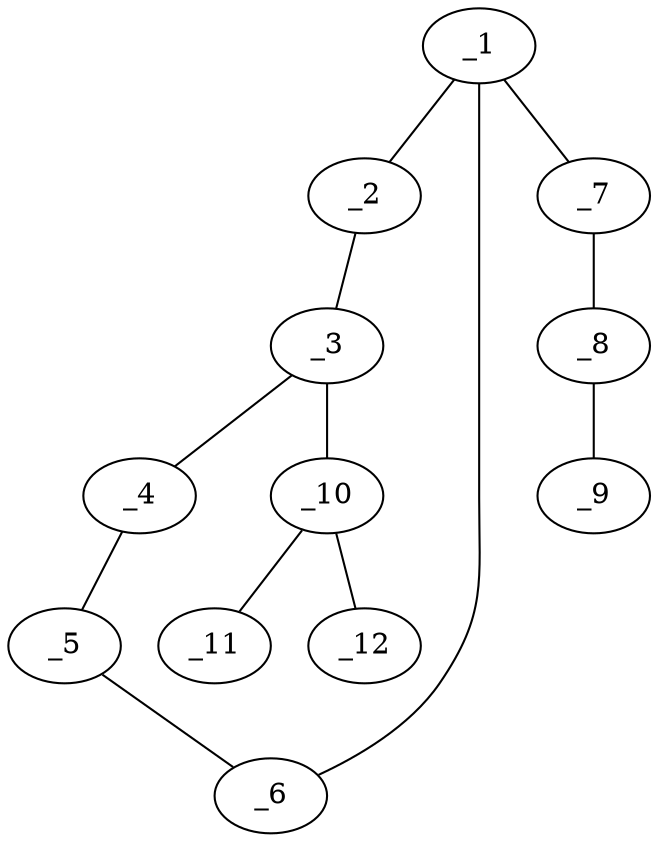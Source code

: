 graph molid651217 {
	_1	 [charge=0,
		chem=1,
		symbol="C  ",
		x="3.7321",
		y="-0.5"];
	_2	 [charge=0,
		chem=1,
		symbol="C  ",
		x="3.7321",
		y="0.5"];
	_1 -- _2	 [valence=1];
	_6	 [charge=0,
		chem=1,
		symbol="C  ",
		x="4.5981",
		y="-1"];
	_1 -- _6	 [valence=2];
	_7	 [charge=0,
		chem=4,
		symbol="N  ",
		x="2.866",
		y="-1"];
	_1 -- _7	 [valence=1];
	_3	 [charge=0,
		chem=1,
		symbol="C  ",
		x="4.5981",
		y=1];
	_2 -- _3	 [valence=2];
	_4	 [charge=0,
		chem=1,
		symbol="C  ",
		x="5.4641",
		y="0.5"];
	_3 -- _4	 [valence=1];
	_10	 [charge=0,
		chem=1,
		symbol="C  ",
		x="4.5981",
		y=2];
	_3 -- _10	 [valence=1];
	_5	 [charge=0,
		chem=1,
		symbol="C  ",
		x="5.4641",
		y="-0.5"];
	_4 -- _5	 [valence=2];
	_5 -- _6	 [valence=1];
	_8	 [charge=0,
		chem=1,
		symbol="C  ",
		x="2.866",
		y="-2"];
	_7 -- _8	 [valence=1];
	_9	 [charge=0,
		chem=2,
		symbol="O  ",
		x=2,
		y="-2.5"];
	_8 -- _9	 [valence=2];
	_11	 [charge=0,
		chem=2,
		symbol="O  ",
		x="5.4641",
		y="2.5"];
	_10 -- _11	 [valence=2];
	_12	 [charge=0,
		chem=4,
		symbol="N  ",
		x="3.7321",
		y="2.5"];
	_10 -- _12	 [valence=1];
}
